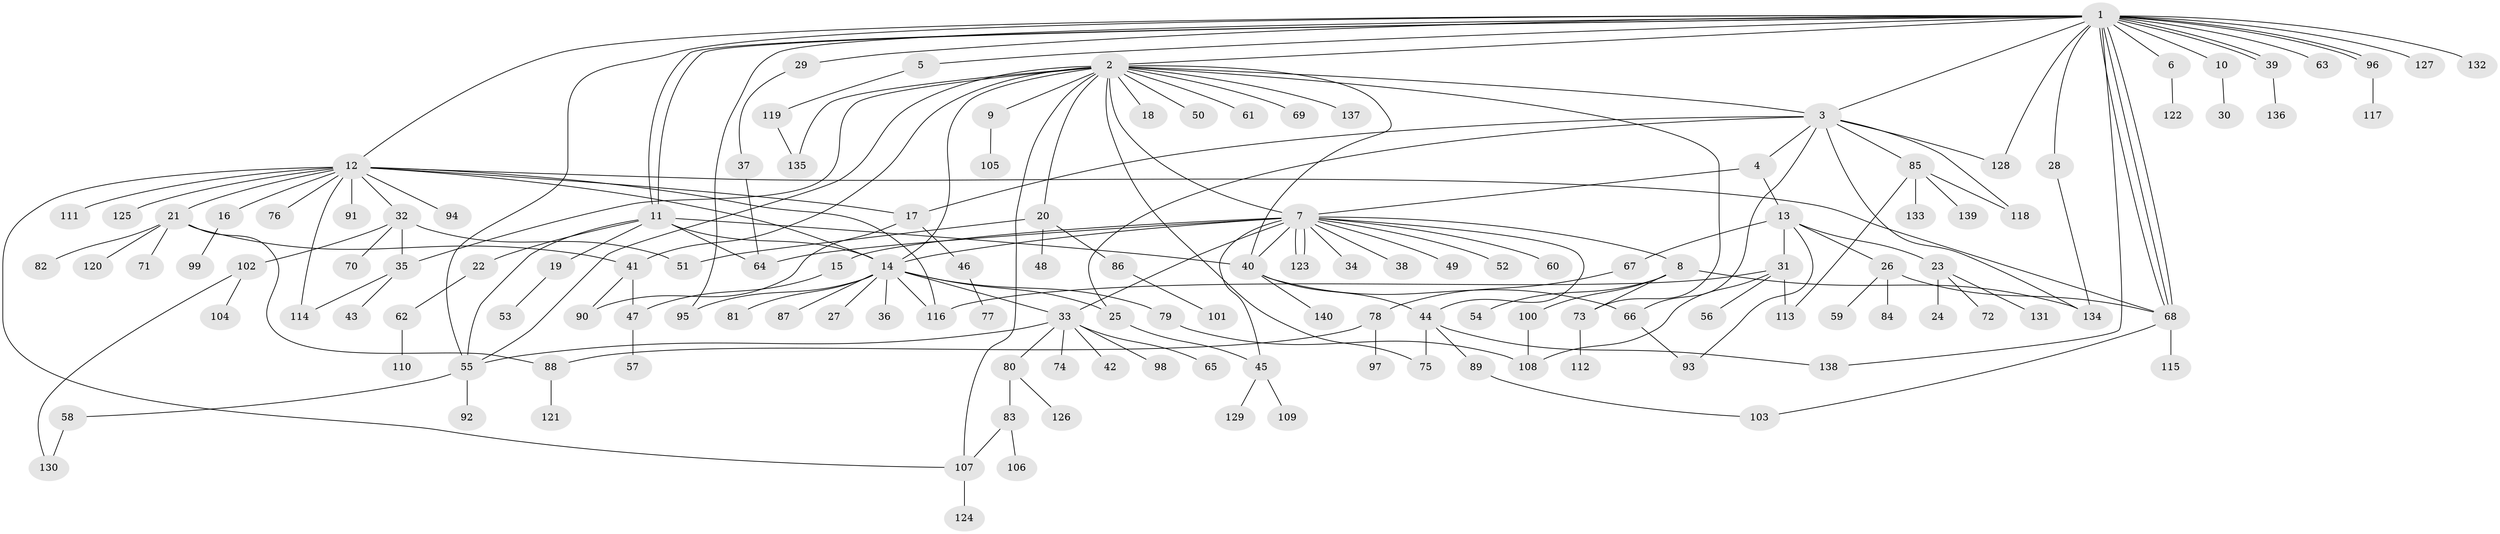 // coarse degree distribution, {18: 0.023809523809523808, 16: 0.023809523809523808, 9: 0.023809523809523808, 8: 0.023809523809523808, 2: 0.30952380952380953, 1: 0.42857142857142855, 11: 0.023809523809523808, 5: 0.023809523809523808, 10: 0.023809523809523808, 15: 0.023809523809523808, 3: 0.047619047619047616, 4: 0.023809523809523808}
// Generated by graph-tools (version 1.1) at 2025/18/03/04/25 18:18:14]
// undirected, 140 vertices, 191 edges
graph export_dot {
graph [start="1"]
  node [color=gray90,style=filled];
  1;
  2;
  3;
  4;
  5;
  6;
  7;
  8;
  9;
  10;
  11;
  12;
  13;
  14;
  15;
  16;
  17;
  18;
  19;
  20;
  21;
  22;
  23;
  24;
  25;
  26;
  27;
  28;
  29;
  30;
  31;
  32;
  33;
  34;
  35;
  36;
  37;
  38;
  39;
  40;
  41;
  42;
  43;
  44;
  45;
  46;
  47;
  48;
  49;
  50;
  51;
  52;
  53;
  54;
  55;
  56;
  57;
  58;
  59;
  60;
  61;
  62;
  63;
  64;
  65;
  66;
  67;
  68;
  69;
  70;
  71;
  72;
  73;
  74;
  75;
  76;
  77;
  78;
  79;
  80;
  81;
  82;
  83;
  84;
  85;
  86;
  87;
  88;
  89;
  90;
  91;
  92;
  93;
  94;
  95;
  96;
  97;
  98;
  99;
  100;
  101;
  102;
  103;
  104;
  105;
  106;
  107;
  108;
  109;
  110;
  111;
  112;
  113;
  114;
  115;
  116;
  117;
  118;
  119;
  120;
  121;
  122;
  123;
  124;
  125;
  126;
  127;
  128;
  129;
  130;
  131;
  132;
  133;
  134;
  135;
  136;
  137;
  138;
  139;
  140;
  1 -- 2;
  1 -- 3;
  1 -- 5;
  1 -- 6;
  1 -- 10;
  1 -- 11;
  1 -- 11;
  1 -- 12;
  1 -- 28;
  1 -- 29;
  1 -- 39;
  1 -- 39;
  1 -- 55;
  1 -- 63;
  1 -- 68;
  1 -- 68;
  1 -- 68;
  1 -- 95;
  1 -- 96;
  1 -- 96;
  1 -- 127;
  1 -- 128;
  1 -- 132;
  1 -- 138;
  2 -- 3;
  2 -- 7;
  2 -- 9;
  2 -- 14;
  2 -- 18;
  2 -- 20;
  2 -- 35;
  2 -- 40;
  2 -- 41;
  2 -- 50;
  2 -- 55;
  2 -- 61;
  2 -- 69;
  2 -- 73;
  2 -- 75;
  2 -- 107;
  2 -- 135;
  2 -- 137;
  3 -- 4;
  3 -- 17;
  3 -- 25;
  3 -- 66;
  3 -- 85;
  3 -- 118;
  3 -- 128;
  3 -- 134;
  4 -- 7;
  4 -- 13;
  5 -- 119;
  6 -- 122;
  7 -- 8;
  7 -- 14;
  7 -- 15;
  7 -- 33;
  7 -- 34;
  7 -- 38;
  7 -- 40;
  7 -- 44;
  7 -- 45;
  7 -- 49;
  7 -- 52;
  7 -- 60;
  7 -- 64;
  7 -- 123;
  7 -- 123;
  8 -- 54;
  8 -- 73;
  8 -- 100;
  8 -- 134;
  9 -- 105;
  10 -- 30;
  11 -- 14;
  11 -- 19;
  11 -- 22;
  11 -- 40;
  11 -- 55;
  11 -- 64;
  12 -- 14;
  12 -- 16;
  12 -- 17;
  12 -- 21;
  12 -- 32;
  12 -- 68;
  12 -- 76;
  12 -- 91;
  12 -- 94;
  12 -- 107;
  12 -- 111;
  12 -- 114;
  12 -- 116;
  12 -- 125;
  13 -- 23;
  13 -- 26;
  13 -- 31;
  13 -- 67;
  13 -- 93;
  14 -- 25;
  14 -- 27;
  14 -- 33;
  14 -- 36;
  14 -- 79;
  14 -- 81;
  14 -- 87;
  14 -- 95;
  14 -- 116;
  15 -- 47;
  16 -- 99;
  17 -- 46;
  17 -- 90;
  19 -- 53;
  20 -- 48;
  20 -- 51;
  20 -- 86;
  21 -- 41;
  21 -- 71;
  21 -- 82;
  21 -- 88;
  21 -- 120;
  22 -- 62;
  23 -- 24;
  23 -- 72;
  23 -- 131;
  25 -- 45;
  26 -- 59;
  26 -- 68;
  26 -- 84;
  28 -- 134;
  29 -- 37;
  31 -- 56;
  31 -- 108;
  31 -- 113;
  31 -- 116;
  32 -- 35;
  32 -- 51;
  32 -- 70;
  32 -- 102;
  33 -- 42;
  33 -- 55;
  33 -- 65;
  33 -- 74;
  33 -- 80;
  33 -- 98;
  35 -- 43;
  35 -- 114;
  37 -- 64;
  39 -- 136;
  40 -- 44;
  40 -- 66;
  40 -- 140;
  41 -- 47;
  41 -- 90;
  44 -- 75;
  44 -- 89;
  44 -- 138;
  45 -- 109;
  45 -- 129;
  46 -- 77;
  47 -- 57;
  55 -- 58;
  55 -- 92;
  58 -- 130;
  62 -- 110;
  66 -- 93;
  67 -- 78;
  68 -- 103;
  68 -- 115;
  73 -- 112;
  78 -- 88;
  78 -- 97;
  79 -- 108;
  80 -- 83;
  80 -- 126;
  83 -- 106;
  83 -- 107;
  85 -- 113;
  85 -- 118;
  85 -- 133;
  85 -- 139;
  86 -- 101;
  88 -- 121;
  89 -- 103;
  96 -- 117;
  100 -- 108;
  102 -- 104;
  102 -- 130;
  107 -- 124;
  119 -- 135;
}
